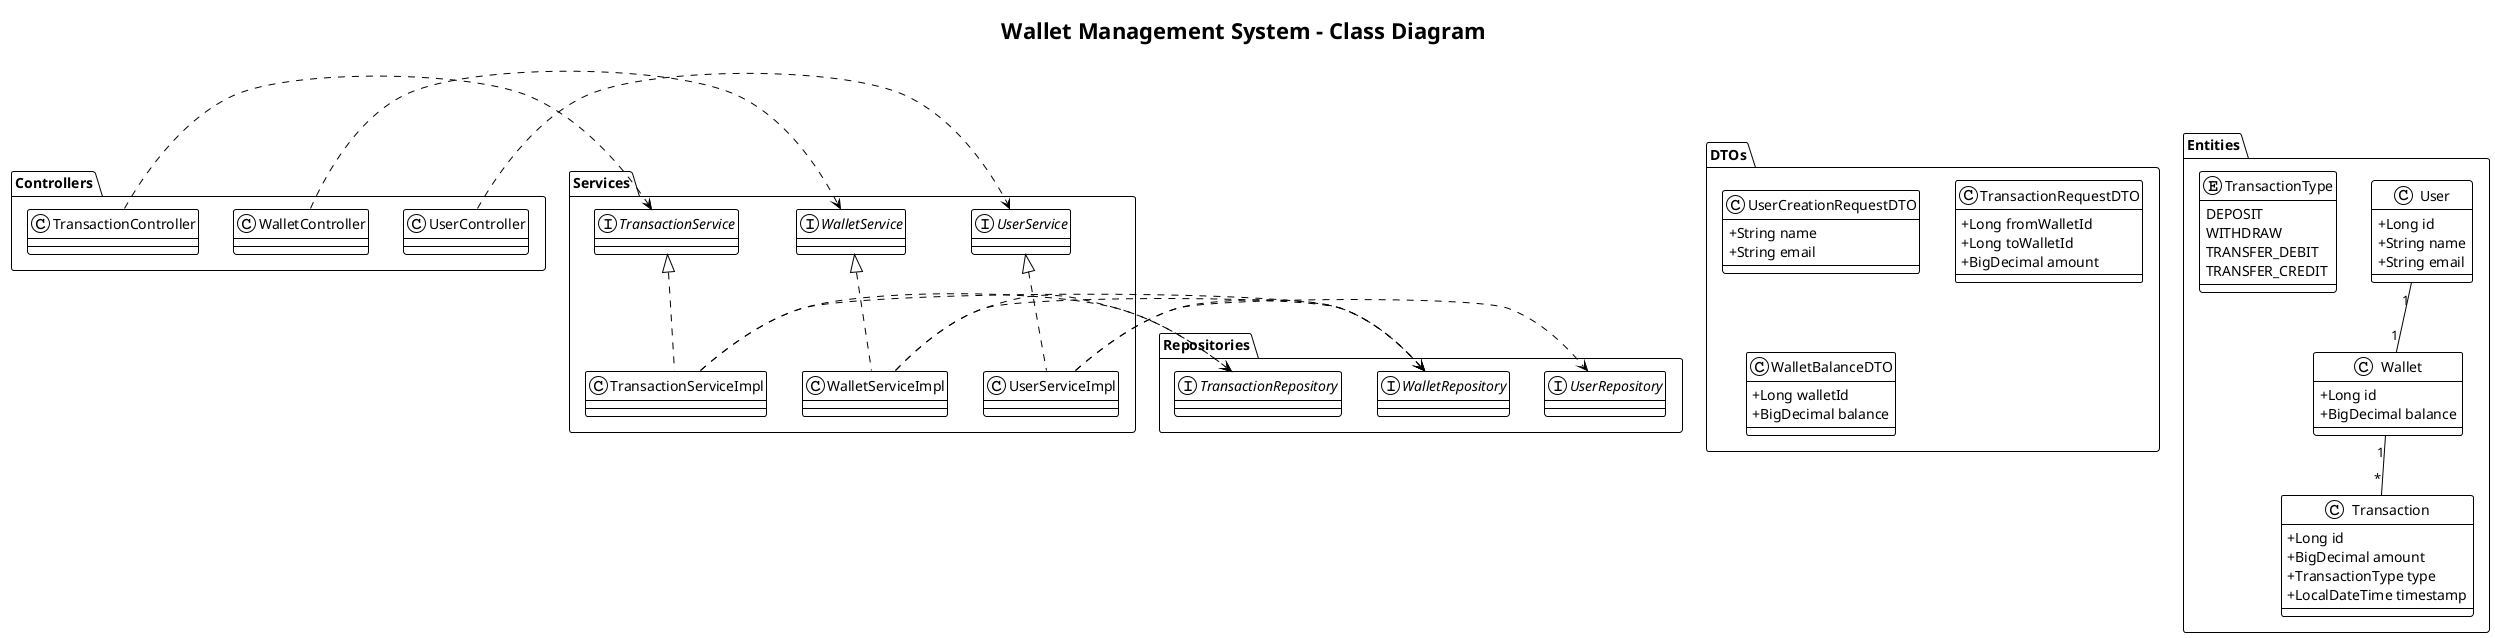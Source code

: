 @startuml
!theme plain
skinparam classAttributeIconSize 0
title Wallet Management System - Class Diagram

package "Entities" {
    class User {
        +Long id
        +String name
        +String email
    }

    class Wallet {
        +Long id
        +BigDecimal balance
    }

    class Transaction {
        +Long id
        +BigDecimal amount
        +TransactionType type
        +LocalDateTime timestamp
    }

    enum TransactionType {
        DEPOSIT
        WITHDRAW
        TRANSFER_DEBIT
        TRANSFER_CREDIT
    }
}

package "DTOs" {
    class UserCreationRequestDTO {
      +String name
      +String email
    }
    class TransactionRequestDTO {
      +Long fromWalletId
      +Long toWalletId
      +BigDecimal amount
    }
    class WalletBalanceDTO {
      +Long walletId
      +BigDecimal balance
    }
}


package "Repositories" {
    interface UserRepository
    interface WalletRepository
    interface TransactionRepository
}

package "Services" {
    interface UserService
    interface WalletService
    interface TransactionService

    class UserServiceImpl implements UserService
    class WalletServiceImpl implements WalletService
    class TransactionServiceImpl implements TransactionService
}

package "Controllers" {
    class UserController
    class WalletController
    class TransactionController
}


' Relationships
User "1" -- "1" Wallet
Wallet "1" -- "*" Transaction

' Dependencies
UserController .> UserService
WalletController .> WalletService
TransactionController .> TransactionService

UserServiceImpl .> UserRepository
UserServiceImpl .> WalletRepository

WalletServiceImpl .> WalletRepository
WalletServiceImpl .> TransactionRepository

TransactionServiceImpl .> WalletRepository
TransactionServiceImpl .> TransactionRepository
@enduml